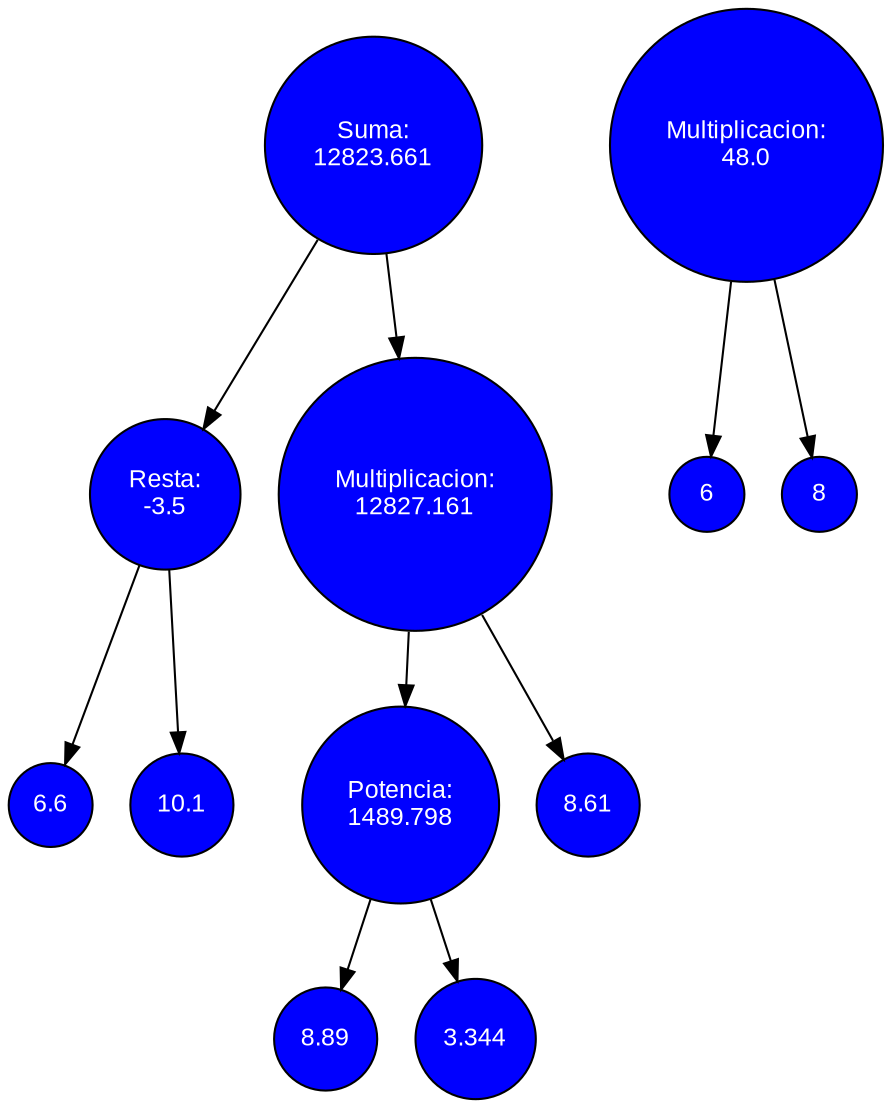 digraph { 
rankdir = TB 
node[shape=circle, style="filled" fontname="Arial", fontsize=12, fontcolor="white", fillcolor="blue"] 

N14 -> N11 
N14 -> N13 
N14[label="Suma:
12823.661"]
N13 -> N12 
N13[label="Multiplicacion:
12827.161"]
N13 -> V132 
V132[label="8.61"]
N12[label="Potencia:
1489.798"]
N12 -> V121 
V121[label="8.89"]
N12 -> V122 
V122[label="3.344"]
N11[label="Resta:
-3.5"]
N11 -> V111 
V111[label="6.6"]
N11 -> V112 
V112[label="10.1"]


//!---------------NUEVO ARBOL ----------------!

N01[label="Multiplicacion:
48.0"]
N01 -> V011 
V011[label="6"]
N01 -> V012 
V012[label="8"]


//!---------------NUEVO ARBOL ----------------!



}